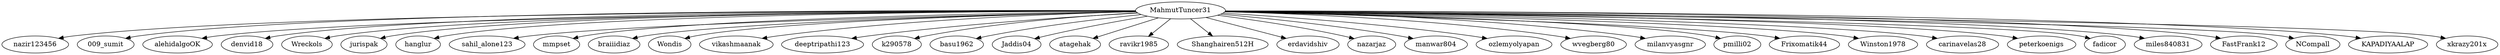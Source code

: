 strict digraph {
"MahmutTuncer31" -> "nazir123456"
"MahmutTuncer31" -> "009_sumit"
"MahmutTuncer31" -> "alehidalgoOK"
"MahmutTuncer31" -> "denvid18"
"MahmutTuncer31" -> "Wreckols"
"MahmutTuncer31" -> "jurispak"
"MahmutTuncer31" -> "hanglur"
"MahmutTuncer31" -> "sahil_alone123"
"MahmutTuncer31" -> "mmpset"
"MahmutTuncer31" -> "braiiidiaz"
"MahmutTuncer31" -> "Wondis"
"MahmutTuncer31" -> "vikashmaanak"
"MahmutTuncer31" -> "deeptripathi123"
"MahmutTuncer31" -> "k290578"
"MahmutTuncer31" -> "basu1962"
"MahmutTuncer31" -> "Jaddis04"
"MahmutTuncer31" -> "atagehak"
"MahmutTuncer31" -> "ravikr1985"
"MahmutTuncer31" -> "Shanghairen512H"
"MahmutTuncer31" -> "erdavidshiv"
"MahmutTuncer31" -> "nazarjaz"
"MahmutTuncer31" -> "manwar804"
"MahmutTuncer31" -> "ozlemyolyapan"
"MahmutTuncer31" -> "wvegberg80"
"MahmutTuncer31" -> "milanvyasgnr"
"MahmutTuncer31" -> "pmilli02"
"MahmutTuncer31" -> "Frixomatik44"
"MahmutTuncer31" -> "Winston1978"
"MahmutTuncer31" -> "carinavelas28"
"MahmutTuncer31" -> "peterkoenigs"
"MahmutTuncer31" -> "fadicor"
"MahmutTuncer31" -> "miles840831"
"MahmutTuncer31" -> "FastFrank12"
"MahmutTuncer31" -> "NCompall"
"MahmutTuncer31" -> "KAPADIYAALAP"
"MahmutTuncer31" -> "xkrazy201x"
}